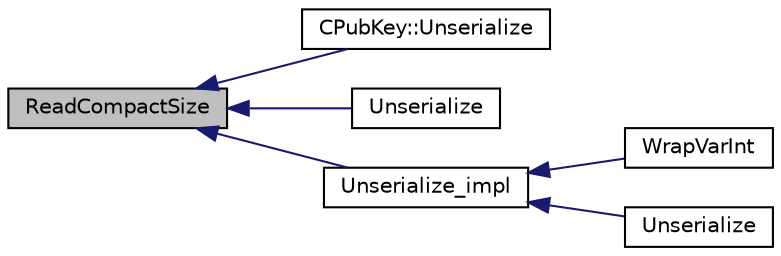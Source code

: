 digraph "ReadCompactSize"
{
  edge [fontname="Helvetica",fontsize="10",labelfontname="Helvetica",labelfontsize="10"];
  node [fontname="Helvetica",fontsize="10",shape=record];
  rankdir="LR";
  Node323 [label="ReadCompactSize",height=0.2,width=0.4,color="black", fillcolor="grey75", style="filled", fontcolor="black"];
  Node323 -> Node324 [dir="back",color="midnightblue",fontsize="10",style="solid",fontname="Helvetica"];
  Node324 [label="CPubKey::Unserialize",height=0.2,width=0.4,color="black", fillcolor="white", style="filled",URL="$da/d4e/class_c_pub_key.html#a1cfd8e3c711f5298eecdacd5979f6e6c"];
  Node323 -> Node325 [dir="back",color="midnightblue",fontsize="10",style="solid",fontname="Helvetica"];
  Node325 [label="Unserialize",height=0.2,width=0.4,color="black", fillcolor="white", style="filled",URL="$df/d9d/serialize_8h.html#aa688c53c27044d715917e33769b4f415"];
  Node323 -> Node326 [dir="back",color="midnightblue",fontsize="10",style="solid",fontname="Helvetica"];
  Node326 [label="Unserialize_impl",height=0.2,width=0.4,color="black", fillcolor="white", style="filled",URL="$df/d9d/serialize_8h.html#ae8594814bba47036e603e447fbfd79ac"];
  Node326 -> Node327 [dir="back",color="midnightblue",fontsize="10",style="solid",fontname="Helvetica"];
  Node327 [label="WrapVarInt",height=0.2,width=0.4,color="black", fillcolor="white", style="filled",URL="$df/d9d/serialize_8h.html#a5748d9d17982b234b10a4b9e6f8e9f53"];
  Node326 -> Node328 [dir="back",color="midnightblue",fontsize="10",style="solid",fontname="Helvetica"];
  Node328 [label="Unserialize",height=0.2,width=0.4,color="black", fillcolor="white", style="filled",URL="$df/d9d/serialize_8h.html#aefdf63d8c997767d3e3535a54f35025c"];
}
